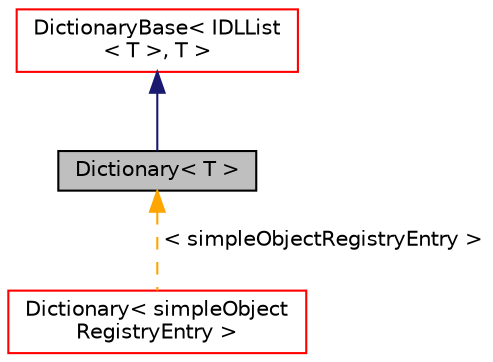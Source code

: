 digraph "Dictionary&lt; T &gt;"
{
  bgcolor="transparent";
  edge [fontname="Helvetica",fontsize="10",labelfontname="Helvetica",labelfontsize="10"];
  node [fontname="Helvetica",fontsize="10",shape=record];
  Node1 [label="Dictionary\< T \>",height=0.2,width=0.4,color="black", fillcolor="grey75", style="filled", fontcolor="black"];
  Node2 -> Node1 [dir="back",color="midnightblue",fontsize="10",style="solid",fontname="Helvetica"];
  Node2 [label="DictionaryBase\< IDLList\l\< T \>, T \>",height=0.2,width=0.4,color="red",URL="$a00524.html"];
  Node1 -> Node3 [dir="back",color="orange",fontsize="10",style="dashed",label=" \< simpleObjectRegistryEntry \>" ,fontname="Helvetica"];
  Node3 [label="Dictionary\< simpleObject\lRegistryEntry \>",height=0.2,width=0.4,color="red",URL="$a00522.html"];
}
